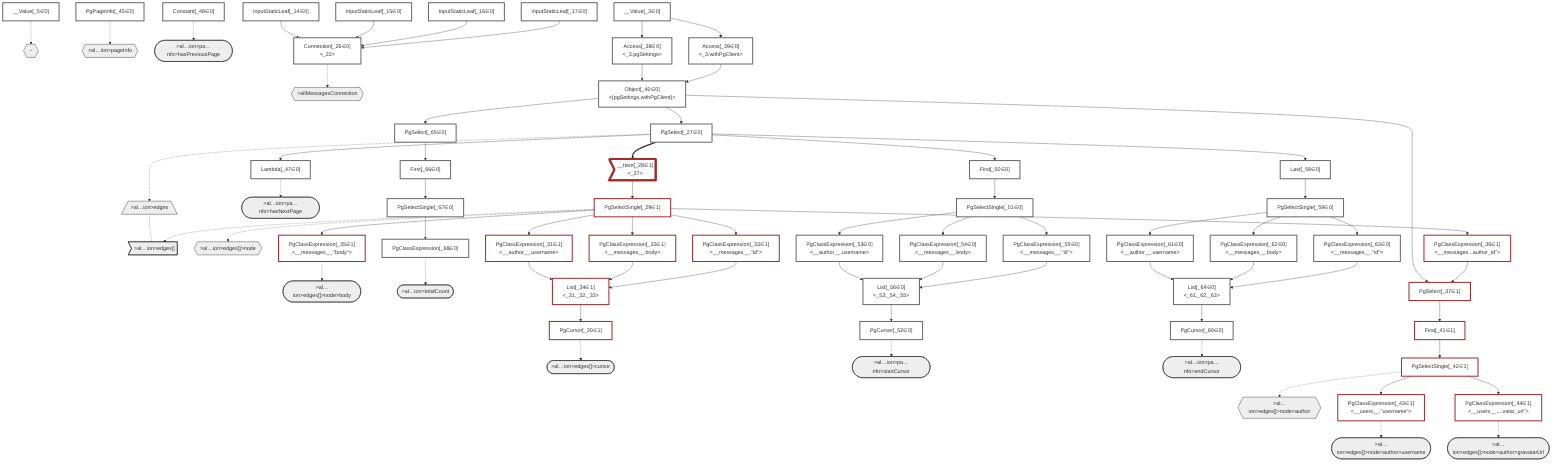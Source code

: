 graph TD
    classDef path fill:#eee,stroke:#000
    classDef plan fill:#fff,stroke-width:3px
    classDef itemplan fill:#fff,stroke-width:6px
    classDef sideeffectplan fill:#f00,stroke-width:6px

    %% subgraph fields
    P1{{"~"}}:::path
    P2{{">allMessagesConnection"}}:::path
    P3[/">al…ion>edges"\]:::path
    P4>">al…ion>edges[]"]:::path
    P3 -.- P4
    P5([">al…ion>edges[]>cursor"]):::path
    %% P4 -.-> P5
    P6{{">al…ion>edges[]>node"}}:::path
    P7([">al…ion>edges[]>node>body"]):::path
    %% P6 -.-> P7
    P8{{">al…ion>edges[]>node>author"}}:::path
    P9([">al…ion>edges[]>node>author>username"]):::path
    %% P8 -.-> P9
    P10([">al…ion>edges[]>node>author>gravatarUrl"]):::path
    %% P8 -.-> P10
    %% P6 -.-> P8
    %% P4 -.-> P6
    %% P2 -.-> P3
    P11{{">al…ion>pageInfo"}}:::path
    P12([">al…ion>pa…nfo>hasNextPage"]):::path
    %% P11 -.-> P12
    P13([">al…ion>pa…nfo>hasPreviousPage"]):::path
    %% P11 -.-> P13
    P14([">al…ion>pa…nfo>startCursor"]):::path
    %% P11 -.-> P14
    P15([">al…ion>pa…nfo>endCursor"]):::path
    %% P11 -.-> P15
    %% P2 -.-> P11
    P16([">al…ion>totalCount"]):::path
    %% P2 -.-> P16
    %% P1 -.-> P2
    %% end

    %% define plans
    __Value_3["__Value[_3∈0]<br /><context>"]:::plan
    __Value_5["__Value[_5∈0]<br /><rootValue>"]:::plan
    InputStaticLeaf_14["InputStaticLeaf[_14∈0]"]:::plan
    InputStaticLeaf_15["InputStaticLeaf[_15∈0]"]:::plan
    InputStaticLeaf_16["InputStaticLeaf[_16∈0]"]:::plan
    InputStaticLeaf_17["InputStaticLeaf[_17∈0]"]:::plan
    Connection_26["Connection[_26∈0]<br /><_22>"]:::plan
    PgSelect_27["PgSelect[_27∈0]<br /><messages>"]:::plan
    __Item_28>"__Item[_28∈1]<br /><_27>"]:::itemplan
    PgSelectSingle_29["PgSelectSingle[_29∈1]<br /><messages>"]:::plan
    PgCursor_30["PgCursor[_30∈1]"]:::plan
    PgClassExpression_31["PgClassExpression[_31∈1]<br /><__author__.username>"]:::plan
    PgClassExpression_32["PgClassExpression[_32∈1]<br /><__messages__.body>"]:::plan
    PgClassExpression_33["PgClassExpression[_33∈1]<br /><__messages__.#quot;id#quot;>"]:::plan
    List_34["List[_34∈1]<br /><_31,_32,_33>"]:::plan
    PgClassExpression_35["PgClassExpression[_35∈1]<br /><__messages__.#quot;body#quot;>"]:::plan
    PgClassExpression_36["PgClassExpression[_36∈1]<br /><__messages...author_id#quot;>"]:::plan
    PgSelect_37["PgSelect[_37∈1]<br /><users>"]:::plan
    Access_38["Access[_38∈0]<br /><_3.pgSettings>"]:::plan
    Access_39["Access[_39∈0]<br /><_3.withPgClient>"]:::plan
    Object_40["Object[_40∈0]<br /><{pgSettings,withPgClient}>"]:::plan
    First_41["First[_41∈1]"]:::plan
    PgSelectSingle_42["PgSelectSingle[_42∈1]<br /><users>"]:::plan
    PgClassExpression_43["PgClassExpression[_43∈1]<br /><__users__.#quot;username#quot;>"]:::plan
    PgClassExpression_44["PgClassExpression[_44∈1]<br /><__users__....vatar_url#quot;>"]:::plan
    PgPageInfo_45["PgPageInfo[_45∈0]"]:::plan
    Lambda_47["Lambda[_47∈0]<br /><listHasMore>"]:::plan
    Constant_48["Constant[_48∈0]"]:::plan
    First_50["First[_50∈0]"]:::plan
    PgSelectSingle_51["PgSelectSingle[_51∈0]<br /><messages>"]:::plan
    PgCursor_52["PgCursor[_52∈0]"]:::plan
    PgClassExpression_53["PgClassExpression[_53∈0]<br /><__author__.username>"]:::plan
    PgClassExpression_54["PgClassExpression[_54∈0]<br /><__messages__.body>"]:::plan
    PgClassExpression_55["PgClassExpression[_55∈0]<br /><__messages__.#quot;id#quot;>"]:::plan
    List_56["List[_56∈0]<br /><_53,_54,_55>"]:::plan
    Last_58["Last[_58∈0]"]:::plan
    PgSelectSingle_59["PgSelectSingle[_59∈0]<br /><messages>"]:::plan
    PgCursor_60["PgCursor[_60∈0]"]:::plan
    PgClassExpression_61["PgClassExpression[_61∈0]<br /><__author__.username>"]:::plan
    PgClassExpression_62["PgClassExpression[_62∈0]<br /><__messages__.body>"]:::plan
    PgClassExpression_63["PgClassExpression[_63∈0]<br /><__messages__.#quot;id#quot;>"]:::plan
    List_64["List[_64∈0]<br /><_61,_62,_63>"]:::plan
    PgSelect_65["PgSelect[_65∈0]<br /><messages>"]:::plan
    First_66["First[_66∈0]"]:::plan
    PgSelectSingle_67["PgSelectSingle[_67∈0]<br /><messages>"]:::plan
    PgClassExpression_68["PgClassExpression[_68∈0]<br /><count(*)>"]:::plan

    %% plan dependencies
    InputStaticLeaf_14 --> Connection_26
    InputStaticLeaf_15 --> Connection_26
    InputStaticLeaf_16 --> Connection_26
    InputStaticLeaf_17 --> Connection_26
    Object_40 --> PgSelect_27
    PgSelect_27 ==> __Item_28
    __Item_28 --> PgSelectSingle_29
    List_34 --> PgCursor_30
    PgSelectSingle_29 --> PgClassExpression_31
    PgSelectSingle_29 --> PgClassExpression_32
    PgSelectSingle_29 --> PgClassExpression_33
    PgClassExpression_31 --> List_34
    PgClassExpression_32 --> List_34
    PgClassExpression_33 --> List_34
    PgSelectSingle_29 --> PgClassExpression_35
    PgSelectSingle_29 --> PgClassExpression_36
    Object_40 --> PgSelect_37
    PgClassExpression_36 --> PgSelect_37
    __Value_3 --> Access_38
    __Value_3 --> Access_39
    Access_38 --> Object_40
    Access_39 --> Object_40
    PgSelect_37 --> First_41
    First_41 --> PgSelectSingle_42
    PgSelectSingle_42 --> PgClassExpression_43
    PgSelectSingle_42 --> PgClassExpression_44
    PgSelect_27 --> Lambda_47
    PgSelect_27 --> First_50
    First_50 --> PgSelectSingle_51
    List_56 --> PgCursor_52
    PgSelectSingle_51 --> PgClassExpression_53
    PgSelectSingle_51 --> PgClassExpression_54
    PgSelectSingle_51 --> PgClassExpression_55
    PgClassExpression_53 --> List_56
    PgClassExpression_54 --> List_56
    PgClassExpression_55 --> List_56
    PgSelect_27 --> Last_58
    Last_58 --> PgSelectSingle_59
    List_64 --> PgCursor_60
    PgSelectSingle_59 --> PgClassExpression_61
    PgSelectSingle_59 --> PgClassExpression_62
    PgSelectSingle_59 --> PgClassExpression_63
    PgClassExpression_61 --> List_64
    PgClassExpression_62 --> List_64
    PgClassExpression_63 --> List_64
    Object_40 --> PgSelect_65
    PgSelect_65 --> First_66
    First_66 --> PgSelectSingle_67
    PgSelectSingle_67 --> PgClassExpression_68

    %% plan-to-path relationships
    __Value_5 -.-> P1
    Connection_26 -.-> P2
    PgSelect_27 -.-> P3
    PgSelectSingle_29 -.-> P4
    PgCursor_30 -.-> P5
    PgSelectSingle_29 -.-> P6
    PgClassExpression_35 -.-> P7
    PgSelectSingle_42 -.-> P8
    PgClassExpression_43 -.-> P9
    PgClassExpression_44 -.-> P10
    PgPageInfo_45 -.-> P11
    Lambda_47 -.-> P12
    Constant_48 -.-> P13
    PgCursor_52 -.-> P14
    PgCursor_60 -.-> P15
    PgClassExpression_68 -.-> P16

    %% allocate buckets
    classDef bucket0 stroke:#696969
    class __Value_3,__Value_5,InputStaticLeaf_14,InputStaticLeaf_15,InputStaticLeaf_16,InputStaticLeaf_17,Connection_26,PgSelect_27,Access_38,Access_39,Object_40,PgPageInfo_45,Lambda_47,Constant_48,First_50,PgSelectSingle_51,PgCursor_52,PgClassExpression_53,PgClassExpression_54,PgClassExpression_55,List_56,Last_58,PgSelectSingle_59,PgCursor_60,PgClassExpression_61,PgClassExpression_62,PgClassExpression_63,List_64,PgSelect_65,First_66,PgSelectSingle_67,PgClassExpression_68 bucket0
    classDef bucket1 stroke:#a52a2a
    class __Item_28,PgSelectSingle_29,PgCursor_30,PgClassExpression_31,PgClassExpression_32,PgClassExpression_33,List_34,PgClassExpression_35,PgClassExpression_36,PgSelect_37,First_41,PgSelectSingle_42,PgClassExpression_43,PgClassExpression_44 bucket1